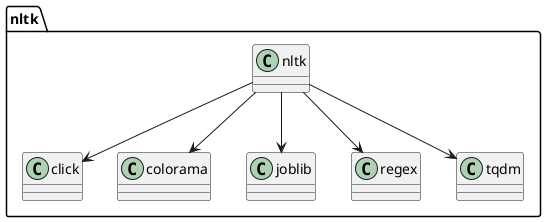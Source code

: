 @startuml
package "nltk" {
  "nltk" --> "click"
  "nltk" --> "colorama"
  "nltk" --> "joblib"
  "nltk" --> "regex"
  "nltk" --> "tqdm"
}
@enduml